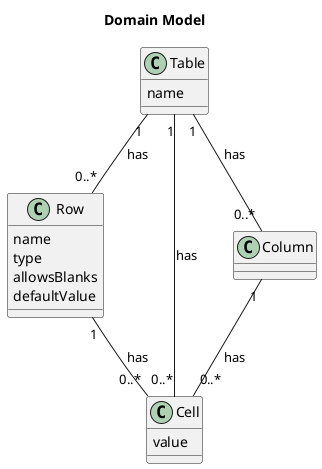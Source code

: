 @startuml
title Domain Model

class Table{
name
}


class Row
{
name
type
allowsBlanks
defaultValue
}

class Cell
{
value
}

class Column


Table "1" -- "0..*" Column: has
Table "1" -- "0..*" Row: has
Table "1" -- "0..*" Cell: has
Row "1" -- "0..*" Cell: has
Column "1" -- "0..*" Cell: has

@enduml